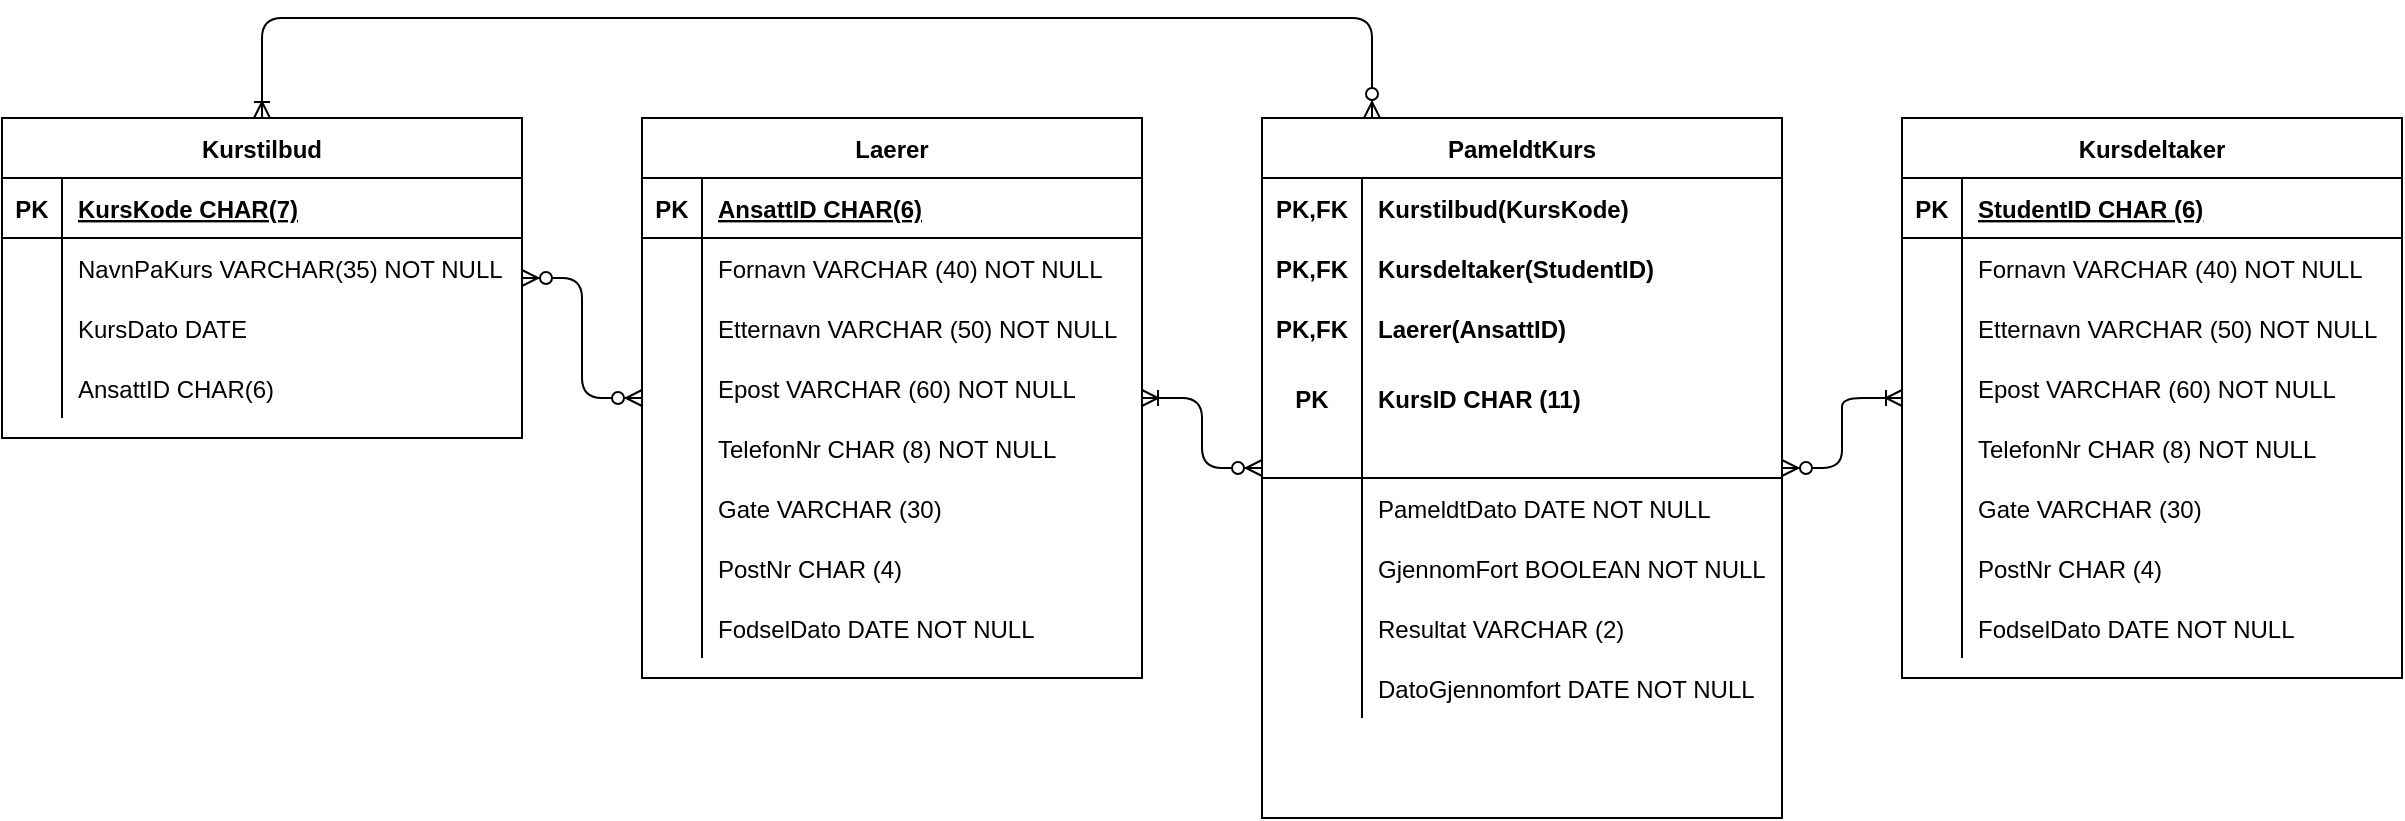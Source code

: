 <mxfile version="14.1.8" type="device"><diagram id="R2lEEEUBdFMjLlhIrx00" name="Page-1"><mxGraphModel dx="2272" dy="822" grid="1" gridSize="10" guides="1" tooltips="1" connect="1" arrows="1" fold="1" page="1" pageScale="1" pageWidth="850" pageHeight="1100" math="0" shadow="0" extFonts="Permanent Marker^https://fonts.googleapis.com/css?family=Permanent+Marker"><root><mxCell id="0"/><mxCell id="1" parent="0"/><mxCell id="qQZMEVjOVPqKmA7hBH4q-1" value="Kurstilbud" style="shape=table;startSize=30;container=1;collapsible=1;childLayout=tableLayout;fixedRows=1;rowLines=0;fontStyle=1;align=center;resizeLast=1;" vertex="1" parent="1"><mxGeometry x="-310" y="280" width="260" height="160" as="geometry"><mxRectangle x="-310" y="280" width="90" height="30" as="alternateBounds"/></mxGeometry></mxCell><mxCell id="qQZMEVjOVPqKmA7hBH4q-2" value="" style="shape=partialRectangle;collapsible=0;dropTarget=0;pointerEvents=0;fillColor=none;points=[[0,0.5],[1,0.5]];portConstraint=eastwest;top=0;left=0;right=0;bottom=1;" vertex="1" parent="qQZMEVjOVPqKmA7hBH4q-1"><mxGeometry y="30" width="260" height="30" as="geometry"/></mxCell><mxCell id="qQZMEVjOVPqKmA7hBH4q-3" value="PK" style="shape=partialRectangle;overflow=hidden;connectable=0;fillColor=none;top=0;left=0;bottom=0;right=0;fontStyle=1;" vertex="1" parent="qQZMEVjOVPqKmA7hBH4q-2"><mxGeometry width="30" height="30" as="geometry"/></mxCell><mxCell id="qQZMEVjOVPqKmA7hBH4q-4" value="KursKode CHAR(7) " style="shape=partialRectangle;overflow=hidden;connectable=0;fillColor=none;top=0;left=0;bottom=0;right=0;align=left;spacingLeft=6;fontStyle=5;" vertex="1" parent="qQZMEVjOVPqKmA7hBH4q-2"><mxGeometry x="30" width="230" height="30" as="geometry"/></mxCell><mxCell id="qQZMEVjOVPqKmA7hBH4q-5" value="" style="shape=partialRectangle;collapsible=0;dropTarget=0;pointerEvents=0;fillColor=none;points=[[0,0.5],[1,0.5]];portConstraint=eastwest;top=0;left=0;right=0;bottom=0;" vertex="1" parent="qQZMEVjOVPqKmA7hBH4q-1"><mxGeometry y="60" width="260" height="30" as="geometry"/></mxCell><mxCell id="qQZMEVjOVPqKmA7hBH4q-6" value="" style="shape=partialRectangle;overflow=hidden;connectable=0;fillColor=none;top=0;left=0;bottom=0;right=0;" vertex="1" parent="qQZMEVjOVPqKmA7hBH4q-5"><mxGeometry width="30" height="30" as="geometry"/></mxCell><mxCell id="qQZMEVjOVPqKmA7hBH4q-7" value="NavnPaKurs VARCHAR(35) NOT NULL" style="shape=partialRectangle;overflow=hidden;connectable=0;fillColor=none;top=0;left=0;bottom=0;right=0;align=left;spacingLeft=6;" vertex="1" parent="qQZMEVjOVPqKmA7hBH4q-5"><mxGeometry x="30" width="230" height="30" as="geometry"/></mxCell><mxCell id="qQZMEVjOVPqKmA7hBH4q-8" value="" style="shape=partialRectangle;collapsible=0;dropTarget=0;pointerEvents=0;fillColor=none;points=[[0,0.5],[1,0.5]];portConstraint=eastwest;top=0;left=0;right=0;bottom=0;" vertex="1" parent="qQZMEVjOVPqKmA7hBH4q-1"><mxGeometry y="90" width="260" height="30" as="geometry"/></mxCell><mxCell id="qQZMEVjOVPqKmA7hBH4q-9" value="" style="shape=partialRectangle;overflow=hidden;connectable=0;fillColor=none;top=0;left=0;bottom=0;right=0;" vertex="1" parent="qQZMEVjOVPqKmA7hBH4q-8"><mxGeometry width="30" height="30" as="geometry"/></mxCell><mxCell id="qQZMEVjOVPqKmA7hBH4q-10" value="KursDato DATE" style="shape=partialRectangle;overflow=hidden;connectable=0;fillColor=none;top=0;left=0;bottom=0;right=0;align=left;spacingLeft=6;" vertex="1" parent="qQZMEVjOVPqKmA7hBH4q-8"><mxGeometry x="30" width="230" height="30" as="geometry"/></mxCell><mxCell id="qQZMEVjOVPqKmA7hBH4q-11" value="" style="shape=partialRectangle;collapsible=0;dropTarget=0;pointerEvents=0;fillColor=none;points=[[0,0.5],[1,0.5]];portConstraint=eastwest;top=0;left=0;right=0;bottom=0;" vertex="1" parent="qQZMEVjOVPqKmA7hBH4q-1"><mxGeometry y="120" width="260" height="30" as="geometry"/></mxCell><mxCell id="qQZMEVjOVPqKmA7hBH4q-12" value="" style="shape=partialRectangle;overflow=hidden;connectable=0;fillColor=none;top=0;left=0;bottom=0;right=0;" vertex="1" parent="qQZMEVjOVPqKmA7hBH4q-11"><mxGeometry width="30" height="30" as="geometry"/></mxCell><mxCell id="qQZMEVjOVPqKmA7hBH4q-13" value="AnsattID CHAR(6)" style="shape=partialRectangle;overflow=hidden;connectable=0;fillColor=none;top=0;left=0;bottom=0;right=0;align=left;spacingLeft=6;" vertex="1" parent="qQZMEVjOVPqKmA7hBH4q-11"><mxGeometry x="30" width="230" height="30" as="geometry"/></mxCell><mxCell id="qQZMEVjOVPqKmA7hBH4q-14" value="Laerer" style="shape=table;startSize=30;container=1;collapsible=1;childLayout=tableLayout;fixedRows=1;rowLines=0;fontStyle=1;align=center;resizeLast=1;" vertex="1" parent="1"><mxGeometry x="10" y="280" width="250" height="280" as="geometry"><mxRectangle x="10" y="280" width="70" height="30" as="alternateBounds"/></mxGeometry></mxCell><mxCell id="qQZMEVjOVPqKmA7hBH4q-15" value="" style="shape=partialRectangle;collapsible=0;dropTarget=0;pointerEvents=0;fillColor=none;points=[[0,0.5],[1,0.5]];portConstraint=eastwest;top=0;left=0;right=0;bottom=1;" vertex="1" parent="qQZMEVjOVPqKmA7hBH4q-14"><mxGeometry y="30" width="250" height="30" as="geometry"/></mxCell><mxCell id="qQZMEVjOVPqKmA7hBH4q-16" value="PK" style="shape=partialRectangle;overflow=hidden;connectable=0;fillColor=none;top=0;left=0;bottom=0;right=0;fontStyle=1;" vertex="1" parent="qQZMEVjOVPqKmA7hBH4q-15"><mxGeometry width="30" height="30" as="geometry"/></mxCell><mxCell id="qQZMEVjOVPqKmA7hBH4q-17" value="AnsattID CHAR(6) " style="shape=partialRectangle;overflow=hidden;connectable=0;fillColor=none;top=0;left=0;bottom=0;right=0;align=left;spacingLeft=6;fontStyle=5;" vertex="1" parent="qQZMEVjOVPqKmA7hBH4q-15"><mxGeometry x="30" width="220" height="30" as="geometry"/></mxCell><mxCell id="qQZMEVjOVPqKmA7hBH4q-18" value="" style="shape=partialRectangle;collapsible=0;dropTarget=0;pointerEvents=0;fillColor=none;points=[[0,0.5],[1,0.5]];portConstraint=eastwest;top=0;left=0;right=0;bottom=0;" vertex="1" parent="qQZMEVjOVPqKmA7hBH4q-14"><mxGeometry y="60" width="250" height="30" as="geometry"/></mxCell><mxCell id="qQZMEVjOVPqKmA7hBH4q-19" value="" style="shape=partialRectangle;overflow=hidden;connectable=0;fillColor=none;top=0;left=0;bottom=0;right=0;" vertex="1" parent="qQZMEVjOVPqKmA7hBH4q-18"><mxGeometry width="30" height="30" as="geometry"/></mxCell><mxCell id="qQZMEVjOVPqKmA7hBH4q-20" value="Fornavn VARCHAR (40) NOT NULL" style="shape=partialRectangle;overflow=hidden;connectable=0;fillColor=none;top=0;left=0;bottom=0;right=0;align=left;spacingLeft=6;" vertex="1" parent="qQZMEVjOVPqKmA7hBH4q-18"><mxGeometry x="30" width="220" height="30" as="geometry"/></mxCell><mxCell id="qQZMEVjOVPqKmA7hBH4q-21" value="" style="shape=partialRectangle;collapsible=0;dropTarget=0;pointerEvents=0;fillColor=none;points=[[0,0.5],[1,0.5]];portConstraint=eastwest;top=0;left=0;right=0;bottom=0;" vertex="1" parent="qQZMEVjOVPqKmA7hBH4q-14"><mxGeometry y="90" width="250" height="30" as="geometry"/></mxCell><mxCell id="qQZMEVjOVPqKmA7hBH4q-22" value="" style="shape=partialRectangle;overflow=hidden;connectable=0;fillColor=none;top=0;left=0;bottom=0;right=0;" vertex="1" parent="qQZMEVjOVPqKmA7hBH4q-21"><mxGeometry width="30" height="30" as="geometry"/></mxCell><mxCell id="qQZMEVjOVPqKmA7hBH4q-23" value="Etternavn VARCHAR (50) NOT NULL" style="shape=partialRectangle;overflow=hidden;connectable=0;fillColor=none;top=0;left=0;bottom=0;right=0;align=left;spacingLeft=6;" vertex="1" parent="qQZMEVjOVPqKmA7hBH4q-21"><mxGeometry x="30" width="220" height="30" as="geometry"/></mxCell><mxCell id="qQZMEVjOVPqKmA7hBH4q-24" value="" style="shape=partialRectangle;collapsible=0;dropTarget=0;pointerEvents=0;fillColor=none;points=[[0,0.5],[1,0.5]];portConstraint=eastwest;top=0;left=0;right=0;bottom=0;" vertex="1" parent="qQZMEVjOVPqKmA7hBH4q-14"><mxGeometry y="120" width="250" height="30" as="geometry"/></mxCell><mxCell id="qQZMEVjOVPqKmA7hBH4q-25" value="" style="shape=partialRectangle;overflow=hidden;connectable=0;fillColor=none;top=0;left=0;bottom=0;right=0;" vertex="1" parent="qQZMEVjOVPqKmA7hBH4q-24"><mxGeometry width="30" height="30" as="geometry"/></mxCell><mxCell id="qQZMEVjOVPqKmA7hBH4q-26" value="Epost VARCHAR (60) NOT NULL" style="shape=partialRectangle;overflow=hidden;connectable=0;fillColor=none;top=0;left=0;bottom=0;right=0;align=left;spacingLeft=6;" vertex="1" parent="qQZMEVjOVPqKmA7hBH4q-24"><mxGeometry x="30" width="220" height="30" as="geometry"/></mxCell><mxCell id="qQZMEVjOVPqKmA7hBH4q-27" value="" style="shape=partialRectangle;collapsible=0;dropTarget=0;pointerEvents=0;fillColor=none;points=[[0,0.5],[1,0.5]];portConstraint=eastwest;top=0;left=0;right=0;bottom=0;" vertex="1" parent="qQZMEVjOVPqKmA7hBH4q-14"><mxGeometry y="150" width="250" height="30" as="geometry"/></mxCell><mxCell id="qQZMEVjOVPqKmA7hBH4q-28" value="" style="shape=partialRectangle;overflow=hidden;connectable=0;fillColor=none;top=0;left=0;bottom=0;right=0;" vertex="1" parent="qQZMEVjOVPqKmA7hBH4q-27"><mxGeometry width="30" height="30" as="geometry"/></mxCell><mxCell id="qQZMEVjOVPqKmA7hBH4q-29" value="TelefonNr CHAR (8) NOT NULL" style="shape=partialRectangle;overflow=hidden;connectable=0;fillColor=none;top=0;left=0;bottom=0;right=0;align=left;spacingLeft=6;" vertex="1" parent="qQZMEVjOVPqKmA7hBH4q-27"><mxGeometry x="30" width="220" height="30" as="geometry"/></mxCell><mxCell id="qQZMEVjOVPqKmA7hBH4q-30" value="" style="shape=partialRectangle;collapsible=0;dropTarget=0;pointerEvents=0;fillColor=none;points=[[0,0.5],[1,0.5]];portConstraint=eastwest;top=0;left=0;right=0;bottom=0;" vertex="1" parent="qQZMEVjOVPqKmA7hBH4q-14"><mxGeometry y="180" width="250" height="30" as="geometry"/></mxCell><mxCell id="qQZMEVjOVPqKmA7hBH4q-31" value="" style="shape=partialRectangle;overflow=hidden;connectable=0;fillColor=none;top=0;left=0;bottom=0;right=0;" vertex="1" parent="qQZMEVjOVPqKmA7hBH4q-30"><mxGeometry width="30" height="30" as="geometry"/></mxCell><mxCell id="qQZMEVjOVPqKmA7hBH4q-32" value="Gate VARCHAR (30)" style="shape=partialRectangle;overflow=hidden;connectable=0;fillColor=none;top=0;left=0;bottom=0;right=0;align=left;spacingLeft=6;" vertex="1" parent="qQZMEVjOVPqKmA7hBH4q-30"><mxGeometry x="30" width="220" height="30" as="geometry"/></mxCell><mxCell id="qQZMEVjOVPqKmA7hBH4q-33" value="" style="shape=partialRectangle;collapsible=0;dropTarget=0;pointerEvents=0;fillColor=none;points=[[0,0.5],[1,0.5]];portConstraint=eastwest;top=0;left=0;right=0;bottom=0;" vertex="1" parent="qQZMEVjOVPqKmA7hBH4q-14"><mxGeometry y="210" width="250" height="30" as="geometry"/></mxCell><mxCell id="qQZMEVjOVPqKmA7hBH4q-34" value="" style="shape=partialRectangle;overflow=hidden;connectable=0;fillColor=none;top=0;left=0;bottom=0;right=0;" vertex="1" parent="qQZMEVjOVPqKmA7hBH4q-33"><mxGeometry width="30" height="30" as="geometry"/></mxCell><mxCell id="qQZMEVjOVPqKmA7hBH4q-35" value="PostNr CHAR (4)" style="shape=partialRectangle;overflow=hidden;connectable=0;fillColor=none;top=0;left=0;bottom=0;right=0;align=left;spacingLeft=6;" vertex="1" parent="qQZMEVjOVPqKmA7hBH4q-33"><mxGeometry x="30" width="220" height="30" as="geometry"/></mxCell><mxCell id="qQZMEVjOVPqKmA7hBH4q-36" value="" style="shape=partialRectangle;collapsible=0;dropTarget=0;pointerEvents=0;fillColor=none;points=[[0,0.5],[1,0.5]];portConstraint=eastwest;top=0;left=0;right=0;bottom=0;" vertex="1" parent="qQZMEVjOVPqKmA7hBH4q-14"><mxGeometry y="240" width="250" height="30" as="geometry"/></mxCell><mxCell id="qQZMEVjOVPqKmA7hBH4q-37" value="" style="shape=partialRectangle;overflow=hidden;connectable=0;fillColor=none;top=0;left=0;bottom=0;right=0;" vertex="1" parent="qQZMEVjOVPqKmA7hBH4q-36"><mxGeometry width="30" height="30" as="geometry"/></mxCell><mxCell id="qQZMEVjOVPqKmA7hBH4q-38" value="FodselDato DATE NOT NULL" style="shape=partialRectangle;overflow=hidden;connectable=0;fillColor=none;top=0;left=0;bottom=0;right=0;align=left;spacingLeft=6;" vertex="1" parent="qQZMEVjOVPqKmA7hBH4q-36"><mxGeometry x="30" width="220" height="30" as="geometry"/></mxCell><mxCell id="qQZMEVjOVPqKmA7hBH4q-39" value="Kursdeltaker" style="shape=table;startSize=30;container=1;collapsible=1;childLayout=tableLayout;fixedRows=1;rowLines=0;fontStyle=1;align=center;resizeLast=1;" vertex="1" parent="1"><mxGeometry x="640" y="280" width="250" height="280" as="geometry"><mxRectangle x="640" y="280" width="110" height="30" as="alternateBounds"/></mxGeometry></mxCell><mxCell id="qQZMEVjOVPqKmA7hBH4q-40" value="" style="shape=partialRectangle;collapsible=0;dropTarget=0;pointerEvents=0;fillColor=none;points=[[0,0.5],[1,0.5]];portConstraint=eastwest;top=0;left=0;right=0;bottom=1;" vertex="1" parent="qQZMEVjOVPqKmA7hBH4q-39"><mxGeometry y="30" width="250" height="30" as="geometry"/></mxCell><mxCell id="qQZMEVjOVPqKmA7hBH4q-41" value="PK" style="shape=partialRectangle;overflow=hidden;connectable=0;fillColor=none;top=0;left=0;bottom=0;right=0;fontStyle=1;" vertex="1" parent="qQZMEVjOVPqKmA7hBH4q-40"><mxGeometry width="30" height="30" as="geometry"/></mxCell><mxCell id="qQZMEVjOVPqKmA7hBH4q-42" value="StudentID CHAR (6) " style="shape=partialRectangle;overflow=hidden;connectable=0;fillColor=none;top=0;left=0;bottom=0;right=0;align=left;spacingLeft=6;fontStyle=5;" vertex="1" parent="qQZMEVjOVPqKmA7hBH4q-40"><mxGeometry x="30" width="220" height="30" as="geometry"/></mxCell><mxCell id="qQZMEVjOVPqKmA7hBH4q-43" value="" style="shape=partialRectangle;collapsible=0;dropTarget=0;pointerEvents=0;fillColor=none;points=[[0,0.5],[1,0.5]];portConstraint=eastwest;top=0;left=0;right=0;bottom=0;" vertex="1" parent="qQZMEVjOVPqKmA7hBH4q-39"><mxGeometry y="60" width="250" height="30" as="geometry"/></mxCell><mxCell id="qQZMEVjOVPqKmA7hBH4q-44" value="" style="shape=partialRectangle;overflow=hidden;connectable=0;fillColor=none;top=0;left=0;bottom=0;right=0;" vertex="1" parent="qQZMEVjOVPqKmA7hBH4q-43"><mxGeometry width="30" height="30" as="geometry"/></mxCell><mxCell id="qQZMEVjOVPqKmA7hBH4q-45" value="Fornavn VARCHAR (40) NOT NULL" style="shape=partialRectangle;overflow=hidden;connectable=0;fillColor=none;top=0;left=0;bottom=0;right=0;align=left;spacingLeft=6;" vertex="1" parent="qQZMEVjOVPqKmA7hBH4q-43"><mxGeometry x="30" width="220" height="30" as="geometry"/></mxCell><mxCell id="qQZMEVjOVPqKmA7hBH4q-46" value="" style="shape=partialRectangle;collapsible=0;dropTarget=0;pointerEvents=0;fillColor=none;points=[[0,0.5],[1,0.5]];portConstraint=eastwest;top=0;left=0;right=0;bottom=0;" vertex="1" parent="qQZMEVjOVPqKmA7hBH4q-39"><mxGeometry y="90" width="250" height="30" as="geometry"/></mxCell><mxCell id="qQZMEVjOVPqKmA7hBH4q-47" value="" style="shape=partialRectangle;overflow=hidden;connectable=0;fillColor=none;top=0;left=0;bottom=0;right=0;" vertex="1" parent="qQZMEVjOVPqKmA7hBH4q-46"><mxGeometry width="30" height="30" as="geometry"/></mxCell><mxCell id="qQZMEVjOVPqKmA7hBH4q-48" value="Etternavn VARCHAR (50) NOT NULL" style="shape=partialRectangle;overflow=hidden;connectable=0;fillColor=none;top=0;left=0;bottom=0;right=0;align=left;spacingLeft=6;" vertex="1" parent="qQZMEVjOVPqKmA7hBH4q-46"><mxGeometry x="30" width="220" height="30" as="geometry"/></mxCell><mxCell id="qQZMEVjOVPqKmA7hBH4q-49" value="" style="shape=partialRectangle;collapsible=0;dropTarget=0;pointerEvents=0;fillColor=none;points=[[0,0.5],[1,0.5]];portConstraint=eastwest;top=0;left=0;right=0;bottom=0;" vertex="1" parent="qQZMEVjOVPqKmA7hBH4q-39"><mxGeometry y="120" width="250" height="30" as="geometry"/></mxCell><mxCell id="qQZMEVjOVPqKmA7hBH4q-50" value="" style="shape=partialRectangle;overflow=hidden;connectable=0;fillColor=none;top=0;left=0;bottom=0;right=0;" vertex="1" parent="qQZMEVjOVPqKmA7hBH4q-49"><mxGeometry width="30" height="30" as="geometry"/></mxCell><mxCell id="qQZMEVjOVPqKmA7hBH4q-51" value="Epost VARCHAR (60) NOT NULL" style="shape=partialRectangle;overflow=hidden;connectable=0;fillColor=none;top=0;left=0;bottom=0;right=0;align=left;spacingLeft=6;" vertex="1" parent="qQZMEVjOVPqKmA7hBH4q-49"><mxGeometry x="30" width="220" height="30" as="geometry"/></mxCell><mxCell id="qQZMEVjOVPqKmA7hBH4q-52" value="" style="shape=partialRectangle;collapsible=0;dropTarget=0;pointerEvents=0;fillColor=none;points=[[0,0.5],[1,0.5]];portConstraint=eastwest;top=0;left=0;right=0;bottom=0;" vertex="1" parent="qQZMEVjOVPqKmA7hBH4q-39"><mxGeometry y="150" width="250" height="30" as="geometry"/></mxCell><mxCell id="qQZMEVjOVPqKmA7hBH4q-53" value="" style="shape=partialRectangle;overflow=hidden;connectable=0;fillColor=none;top=0;left=0;bottom=0;right=0;" vertex="1" parent="qQZMEVjOVPqKmA7hBH4q-52"><mxGeometry width="30" height="30" as="geometry"/></mxCell><mxCell id="qQZMEVjOVPqKmA7hBH4q-54" value="TelefonNr CHAR (8) NOT NULL" style="shape=partialRectangle;overflow=hidden;connectable=0;fillColor=none;top=0;left=0;bottom=0;right=0;align=left;spacingLeft=6;" vertex="1" parent="qQZMEVjOVPqKmA7hBH4q-52"><mxGeometry x="30" width="220" height="30" as="geometry"/></mxCell><mxCell id="qQZMEVjOVPqKmA7hBH4q-55" value="" style="shape=partialRectangle;collapsible=0;dropTarget=0;pointerEvents=0;fillColor=none;points=[[0,0.5],[1,0.5]];portConstraint=eastwest;top=0;left=0;right=0;bottom=0;" vertex="1" parent="qQZMEVjOVPqKmA7hBH4q-39"><mxGeometry y="180" width="250" height="30" as="geometry"/></mxCell><mxCell id="qQZMEVjOVPqKmA7hBH4q-56" value="" style="shape=partialRectangle;overflow=hidden;connectable=0;fillColor=none;top=0;left=0;bottom=0;right=0;" vertex="1" parent="qQZMEVjOVPqKmA7hBH4q-55"><mxGeometry width="30" height="30" as="geometry"/></mxCell><mxCell id="qQZMEVjOVPqKmA7hBH4q-57" value="Gate VARCHAR (30)" style="shape=partialRectangle;overflow=hidden;connectable=0;fillColor=none;top=0;left=0;bottom=0;right=0;align=left;spacingLeft=6;" vertex="1" parent="qQZMEVjOVPqKmA7hBH4q-55"><mxGeometry x="30" width="220" height="30" as="geometry"/></mxCell><mxCell id="qQZMEVjOVPqKmA7hBH4q-58" value="" style="shape=partialRectangle;collapsible=0;dropTarget=0;pointerEvents=0;fillColor=none;points=[[0,0.5],[1,0.5]];portConstraint=eastwest;top=0;left=0;right=0;bottom=0;" vertex="1" parent="qQZMEVjOVPqKmA7hBH4q-39"><mxGeometry y="210" width="250" height="30" as="geometry"/></mxCell><mxCell id="qQZMEVjOVPqKmA7hBH4q-59" value="" style="shape=partialRectangle;overflow=hidden;connectable=0;fillColor=none;top=0;left=0;bottom=0;right=0;" vertex="1" parent="qQZMEVjOVPqKmA7hBH4q-58"><mxGeometry width="30" height="30" as="geometry"/></mxCell><mxCell id="qQZMEVjOVPqKmA7hBH4q-60" value="PostNr CHAR (4)" style="shape=partialRectangle;overflow=hidden;connectable=0;fillColor=none;top=0;left=0;bottom=0;right=0;align=left;spacingLeft=6;" vertex="1" parent="qQZMEVjOVPqKmA7hBH4q-58"><mxGeometry x="30" width="220" height="30" as="geometry"/></mxCell><mxCell id="qQZMEVjOVPqKmA7hBH4q-61" value="" style="shape=partialRectangle;collapsible=0;dropTarget=0;pointerEvents=0;fillColor=none;points=[[0,0.5],[1,0.5]];portConstraint=eastwest;top=0;left=0;right=0;bottom=0;" vertex="1" parent="qQZMEVjOVPqKmA7hBH4q-39"><mxGeometry y="240" width="250" height="30" as="geometry"/></mxCell><mxCell id="qQZMEVjOVPqKmA7hBH4q-62" value="" style="shape=partialRectangle;overflow=hidden;connectable=0;fillColor=none;top=0;left=0;bottom=0;right=0;" vertex="1" parent="qQZMEVjOVPqKmA7hBH4q-61"><mxGeometry width="30" height="30" as="geometry"/></mxCell><mxCell id="qQZMEVjOVPqKmA7hBH4q-63" value="FodselDato DATE NOT NULL" style="shape=partialRectangle;overflow=hidden;connectable=0;fillColor=none;top=0;left=0;bottom=0;right=0;align=left;spacingLeft=6;" vertex="1" parent="qQZMEVjOVPqKmA7hBH4q-61"><mxGeometry x="30" width="220" height="30" as="geometry"/></mxCell><mxCell id="qQZMEVjOVPqKmA7hBH4q-64" value="PameldtKurs" style="shape=table;startSize=30;container=1;collapsible=1;childLayout=tableLayout;fixedRows=1;rowLines=0;fontStyle=1;align=center;resizeLast=1;" vertex="1" parent="1"><mxGeometry x="320" y="280" width="260" height="350" as="geometry"><mxRectangle x="320" y="280" width="110" height="30" as="alternateBounds"/></mxGeometry></mxCell><mxCell id="qQZMEVjOVPqKmA7hBH4q-65" value="" style="shape=partialRectangle;collapsible=0;dropTarget=0;pointerEvents=0;fillColor=none;points=[[0,0.5],[1,0.5]];portConstraint=eastwest;top=0;left=0;right=0;bottom=0;" vertex="1" parent="qQZMEVjOVPqKmA7hBH4q-64"><mxGeometry y="30" width="260" height="30" as="geometry"/></mxCell><mxCell id="qQZMEVjOVPqKmA7hBH4q-66" value="PK,FK" style="shape=partialRectangle;overflow=hidden;connectable=0;fillColor=none;top=0;left=0;bottom=0;right=0;fontStyle=1" vertex="1" parent="qQZMEVjOVPqKmA7hBH4q-65"><mxGeometry width="50" height="30" as="geometry"/></mxCell><mxCell id="qQZMEVjOVPqKmA7hBH4q-67" value="Kurstilbud(KursKode)" style="shape=partialRectangle;overflow=hidden;connectable=0;fillColor=none;top=0;left=0;bottom=0;right=0;align=left;spacingLeft=6;fontStyle=1" vertex="1" parent="qQZMEVjOVPqKmA7hBH4q-65"><mxGeometry x="50" width="210" height="30" as="geometry"/></mxCell><mxCell id="qQZMEVjOVPqKmA7hBH4q-68" value="" style="shape=partialRectangle;collapsible=0;dropTarget=0;pointerEvents=0;fillColor=none;points=[[0,0.5],[1,0.5]];portConstraint=eastwest;top=0;left=0;right=0;bottom=0;" vertex="1" parent="qQZMEVjOVPqKmA7hBH4q-64"><mxGeometry y="60" width="260" height="30" as="geometry"/></mxCell><mxCell id="qQZMEVjOVPqKmA7hBH4q-69" value="PK,FK" style="shape=partialRectangle;overflow=hidden;connectable=0;fillColor=none;top=0;left=0;bottom=0;right=0;fontStyle=1" vertex="1" parent="qQZMEVjOVPqKmA7hBH4q-68"><mxGeometry width="50" height="30" as="geometry"/></mxCell><mxCell id="qQZMEVjOVPqKmA7hBH4q-70" value="Kursdeltaker(StudentID)" style="shape=partialRectangle;overflow=hidden;connectable=0;fillColor=none;top=0;left=0;bottom=0;right=0;align=left;spacingLeft=6;fontStyle=1" vertex="1" parent="qQZMEVjOVPqKmA7hBH4q-68"><mxGeometry x="50" width="210" height="30" as="geometry"/></mxCell><mxCell id="qQZMEVjOVPqKmA7hBH4q-71" value="" style="shape=partialRectangle;collapsible=0;dropTarget=0;pointerEvents=0;fillColor=none;points=[[0,0.5],[1,0.5]];portConstraint=eastwest;top=0;left=0;right=0;bottom=0;" vertex="1" parent="qQZMEVjOVPqKmA7hBH4q-64"><mxGeometry y="90" width="260" height="30" as="geometry"/></mxCell><mxCell id="qQZMEVjOVPqKmA7hBH4q-72" value="PK,FK" style="shape=partialRectangle;overflow=hidden;connectable=0;fillColor=none;top=0;left=0;bottom=0;right=0;fontStyle=1" vertex="1" parent="qQZMEVjOVPqKmA7hBH4q-71"><mxGeometry width="50" height="30" as="geometry"/></mxCell><mxCell id="qQZMEVjOVPqKmA7hBH4q-73" value="Laerer(AnsattID)" style="shape=partialRectangle;overflow=hidden;connectable=0;fillColor=none;top=0;left=0;bottom=0;right=0;align=left;spacingLeft=6;fontStyle=1" vertex="1" parent="qQZMEVjOVPqKmA7hBH4q-71"><mxGeometry x="50" width="210" height="30" as="geometry"/></mxCell><mxCell id="qQZMEVjOVPqKmA7hBH4q-74" value="" style="shape=partialRectangle;collapsible=0;dropTarget=0;pointerEvents=0;fillColor=none;points=[[0,0.5],[1,0.5]];portConstraint=eastwest;top=0;left=0;right=0;bottom=0;" vertex="1" parent="qQZMEVjOVPqKmA7hBH4q-64"><mxGeometry y="120" width="260" height="40" as="geometry"/></mxCell><mxCell id="qQZMEVjOVPqKmA7hBH4q-75" value="PK" style="shape=partialRectangle;overflow=hidden;connectable=0;fillColor=none;top=0;left=0;bottom=0;right=0;fontStyle=1" vertex="1" parent="qQZMEVjOVPqKmA7hBH4q-74"><mxGeometry width="50" height="40" as="geometry"/></mxCell><mxCell id="qQZMEVjOVPqKmA7hBH4q-76" value="KursID CHAR (11)" style="shape=partialRectangle;overflow=hidden;connectable=0;fillColor=none;top=0;left=0;bottom=0;right=0;align=left;spacingLeft=6;fontStyle=1" vertex="1" parent="qQZMEVjOVPqKmA7hBH4q-74"><mxGeometry x="50" width="210" height="40" as="geometry"/></mxCell><mxCell id="qQZMEVjOVPqKmA7hBH4q-120" value="" style="shape=partialRectangle;collapsible=0;dropTarget=0;pointerEvents=0;fillColor=none;top=0;left=0;bottom=1;right=0;points=[[0,0.5],[1,0.5]];portConstraint=eastwest;strokeWidth=1;" vertex="1" parent="qQZMEVjOVPqKmA7hBH4q-64"><mxGeometry y="160" width="260" height="20" as="geometry"/></mxCell><mxCell id="qQZMEVjOVPqKmA7hBH4q-121" value="" style="shape=partialRectangle;connectable=0;fillColor=none;top=0;left=0;bottom=0;right=0;fontStyle=1;overflow=hidden;" vertex="1" parent="qQZMEVjOVPqKmA7hBH4q-120"><mxGeometry width="50" height="20" as="geometry"/></mxCell><mxCell id="qQZMEVjOVPqKmA7hBH4q-122" value="" style="shape=partialRectangle;connectable=0;fillColor=none;top=0;left=0;bottom=0;right=0;align=left;spacingLeft=6;fontStyle=5;overflow=hidden;" vertex="1" parent="qQZMEVjOVPqKmA7hBH4q-120"><mxGeometry x="50" width="210" height="20" as="geometry"/></mxCell><mxCell id="qQZMEVjOVPqKmA7hBH4q-77" value="" style="shape=partialRectangle;collapsible=0;dropTarget=0;pointerEvents=0;fillColor=none;points=[[0,0.5],[1,0.5]];portConstraint=eastwest;top=0;left=0;right=0;bottom=0;" vertex="1" parent="qQZMEVjOVPqKmA7hBH4q-64"><mxGeometry y="180" width="260" height="30" as="geometry"/></mxCell><mxCell id="qQZMEVjOVPqKmA7hBH4q-78" value="" style="shape=partialRectangle;overflow=hidden;connectable=0;fillColor=none;top=0;left=0;bottom=0;right=0;" vertex="1" parent="qQZMEVjOVPqKmA7hBH4q-77"><mxGeometry width="50" height="30" as="geometry"/></mxCell><mxCell id="qQZMEVjOVPqKmA7hBH4q-79" value="PameldtDato DATE NOT NULL" style="shape=partialRectangle;overflow=hidden;connectable=0;fillColor=none;top=0;left=0;bottom=0;right=0;align=left;spacingLeft=6;" vertex="1" parent="qQZMEVjOVPqKmA7hBH4q-77"><mxGeometry x="50" width="210" height="30" as="geometry"/></mxCell><mxCell id="qQZMEVjOVPqKmA7hBH4q-80" value="" style="shape=partialRectangle;collapsible=0;dropTarget=0;pointerEvents=0;fillColor=none;points=[[0,0.5],[1,0.5]];portConstraint=eastwest;top=0;left=0;right=0;bottom=0;" vertex="1" parent="qQZMEVjOVPqKmA7hBH4q-64"><mxGeometry y="210" width="260" height="30" as="geometry"/></mxCell><mxCell id="qQZMEVjOVPqKmA7hBH4q-81" value="" style="shape=partialRectangle;overflow=hidden;connectable=0;fillColor=none;top=0;left=0;bottom=0;right=0;" vertex="1" parent="qQZMEVjOVPqKmA7hBH4q-80"><mxGeometry width="50" height="30" as="geometry"/></mxCell><mxCell id="qQZMEVjOVPqKmA7hBH4q-82" value="GjennomFort BOOLEAN NOT NULL " style="shape=partialRectangle;overflow=hidden;connectable=0;fillColor=none;top=0;left=0;bottom=0;right=0;align=left;spacingLeft=6;" vertex="1" parent="qQZMEVjOVPqKmA7hBH4q-80"><mxGeometry x="50" width="210" height="30" as="geometry"/></mxCell><mxCell id="qQZMEVjOVPqKmA7hBH4q-83" value="" style="shape=partialRectangle;collapsible=0;dropTarget=0;pointerEvents=0;fillColor=none;points=[[0,0.5],[1,0.5]];portConstraint=eastwest;top=0;left=0;right=0;bottom=0;" vertex="1" parent="qQZMEVjOVPqKmA7hBH4q-64"><mxGeometry y="240" width="260" height="30" as="geometry"/></mxCell><mxCell id="qQZMEVjOVPqKmA7hBH4q-84" value="" style="shape=partialRectangle;overflow=hidden;connectable=0;fillColor=none;top=0;left=0;bottom=0;right=0;" vertex="1" parent="qQZMEVjOVPqKmA7hBH4q-83"><mxGeometry width="50" height="30" as="geometry"/></mxCell><mxCell id="qQZMEVjOVPqKmA7hBH4q-85" value="Resultat VARCHAR (2)" style="shape=partialRectangle;overflow=hidden;connectable=0;fillColor=none;top=0;left=0;bottom=0;right=0;align=left;spacingLeft=6;" vertex="1" parent="qQZMEVjOVPqKmA7hBH4q-83"><mxGeometry x="50" width="210" height="30" as="geometry"/></mxCell><mxCell id="qQZMEVjOVPqKmA7hBH4q-86" value="" style="shape=partialRectangle;collapsible=0;dropTarget=0;pointerEvents=0;fillColor=none;points=[[0,0.5],[1,0.5]];portConstraint=eastwest;top=0;left=0;right=0;bottom=0;" vertex="1" parent="qQZMEVjOVPqKmA7hBH4q-64"><mxGeometry y="270" width="260" height="30" as="geometry"/></mxCell><mxCell id="qQZMEVjOVPqKmA7hBH4q-87" value="" style="shape=partialRectangle;overflow=hidden;connectable=0;fillColor=none;top=0;left=0;bottom=0;right=0;" vertex="1" parent="qQZMEVjOVPqKmA7hBH4q-86"><mxGeometry width="50" height="30" as="geometry"/></mxCell><mxCell id="qQZMEVjOVPqKmA7hBH4q-88" value="DatoGjennomfort DATE NOT NULL" style="shape=partialRectangle;overflow=hidden;connectable=0;fillColor=none;top=0;left=0;bottom=0;right=0;align=left;spacingLeft=6;" vertex="1" parent="qQZMEVjOVPqKmA7hBH4q-86"><mxGeometry x="50" width="210" height="30" as="geometry"/></mxCell><mxCell id="qQZMEVjOVPqKmA7hBH4q-124" value="" style="edgeStyle=entityRelationEdgeStyle;fontSize=12;html=1;endArrow=ERzeroToMany;endFill=1;startArrow=ERzeroToMany;" edge="1" parent="1" source="qQZMEVjOVPqKmA7hBH4q-1" target="qQZMEVjOVPqKmA7hBH4q-14"><mxGeometry width="100" height="100" relative="1" as="geometry"><mxPoint x="-210" y="660" as="sourcePoint"/><mxPoint x="-110" y="560" as="targetPoint"/></mxGeometry></mxCell><mxCell id="qQZMEVjOVPqKmA7hBH4q-125" value="" style="edgeStyle=entityRelationEdgeStyle;fontSize=12;html=1;endArrow=ERoneToMany;startArrow=ERzeroToMany;" edge="1" parent="1" source="qQZMEVjOVPqKmA7hBH4q-64" target="qQZMEVjOVPqKmA7hBH4q-14"><mxGeometry width="100" height="100" relative="1" as="geometry"><mxPoint x="-130" y="760" as="sourcePoint"/><mxPoint x="240" y="450" as="targetPoint"/></mxGeometry></mxCell><mxCell id="qQZMEVjOVPqKmA7hBH4q-126" value="" style="edgeStyle=entityRelationEdgeStyle;fontSize=12;html=1;endArrow=ERoneToMany;startArrow=ERzeroToMany;" edge="1" parent="1" source="qQZMEVjOVPqKmA7hBH4q-64" target="qQZMEVjOVPqKmA7hBH4q-39"><mxGeometry width="100" height="100" relative="1" as="geometry"><mxPoint x="300" y="695" as="sourcePoint"/><mxPoint x="190" y="660" as="targetPoint"/></mxGeometry></mxCell><mxCell id="qQZMEVjOVPqKmA7hBH4q-127" value="" style="fontSize=12;html=1;endArrow=ERoneToMany;startArrow=ERzeroToMany;entryX=0.5;entryY=0;entryDx=0;entryDy=0;edgeStyle=orthogonalEdgeStyle;" edge="1" parent="1" source="qQZMEVjOVPqKmA7hBH4q-64" target="qQZMEVjOVPqKmA7hBH4q-1"><mxGeometry width="100" height="100" relative="1" as="geometry"><mxPoint x="-110" y="725" as="sourcePoint"/><mxPoint x="-10" y="690" as="targetPoint"/><Array as="points"><mxPoint x="375" y="230"/><mxPoint x="-180" y="230"/></Array></mxGeometry></mxCell></root></mxGraphModel></diagram></mxfile>